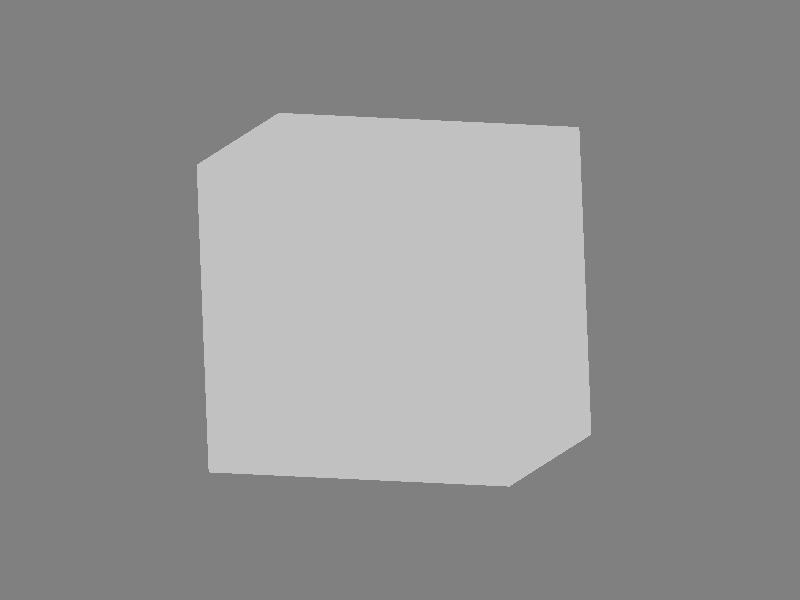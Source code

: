 #include "colors.inc"
#include "shapes.inc"
#include "textures.inc"
#include "glass.inc"

global_settings {
    assumed_gamma 2.2
    max_trace_level 5

    photons {
        count 20000
    }
}

#declare LIGHT_FADING_DIST = 20.0;

background { Gray50 }

light_source {
    < 50,  0, 0> color Gray60
    fade_distance LIGHT_FADING_DIST fade_power 2

    photons {
        reflection off
        refraction on
    }
}

light_source {
    < 40, 20, 20> color Gray60
    fade_distance LIGHT_FADING_DIST fade_power 2

    photons {
        reflection off
        refraction on
    }
}

light_source {
    < 40, -20, 20> color Gray60
    fade_distance LIGHT_FADING_DIST fade_power 2

    photons {
        reflection off
        refraction on
    }
}

light_source {
    < 0, 0, -40> color Gray80
    fade_distance LIGHT_FADING_DIST fade_power 2

    photons {
        reflection off
        refraction on
    }
}

plane {
    y, -30
    pigment { color Gray50 }
    finish { reflection 0.35}
}

//Place the camera
camera {
  orthographic
  sky <0,0,1>
  direction <-1,0,0>   //Don't change this  
  location  <6,2,1.5>  //Change this to move the camera to a different point
  look_at   <0.5,0.5,0.5>    //Change this to aim the camera at a different point
  right <-4/3,0,0>     //Don't change this
  angle 25
}

//Create a box that extends between the 2 specified points

#declare mycube = box {
  <0,0,0>  // one corner position <X1 Y1 Z1>
  <1,1,1>  // other corner position <X2 Y2 Z2>
  
	matrix< 1 , 0, 0,
			  0 , 1, 0,
			  0, -0.04, 1,
			  0 , 0, 0 >

	texture {

		pigment { Gray filter .98 }

		finish {
			phong 1 phong_size 0
			reflection 0.0
		}
	}

	interior {
		ior 1.0
		fade_color Gray
		fade_distance 10
		fade_power 1001
	}		

}

object { 	
	mycube 
}
sphere {
	 	 <0.391340149877,0.489162566883,0.582665288822>,0.05 texture {pigment { color Black } finish { phong 0.8 }} 
	 } 
 
sphere {
	 	 <0.158365036018,0.539747019045,0.339362815814>,0.05 texture {pigment { color Black } finish { phong 0.8 }} 
	 } 
 
sphere {
	 	 <0.867996710197,0.231539577197,0.368249152446>,0.05 texture {pigment { color Black } finish { phong 0.8 }} 
	 } 
 
sphere {
	 	 <0.403326769657,0.822233373915,0.117343650963>,0.05 texture {pigment { color Black } finish { phong 0.8 }} 
	 } 
 
sphere {
	 	 <0.309524910805,0.0998196526694,0.245094971852>,0.05 texture {pigment { color Black } finish { phong 0.8 }} 
	 } 
 
sphere {
	 	 <0.823367105043,0.294385371269,0.519514915453>,0.05 texture {pigment { color Black } finish { phong 0.8 }} 
	 } 
 
sphere {
	 	 <0.516831313265,0.871996398307,0.50076471031>,0.05 texture {pigment { color Black } finish { phong 0.8 }} 
	 } 
 
sphere {
	 	 <0.642976705629,0.429574201082,0.862079807269>,0.05 texture {pigment { color Black } finish { phong 0.8 }} 
	 } 
 
sphere {
	 	 <0.159751739045,0.0988941211,0.754964703923>,0.05 texture {pigment { color Black } finish { phong 0.8 }} 
	 } 
 
sphere {
	 	 <0.124515475705,0.300422415728,0.476040401696>,0.05 texture {pigment { color Black } finish { phong 0.8 }} 
	 } 
 
sphere {
	 	 <0.150118793625,0.651998474745,0.656315157682>,0.05 texture {pigment { color Black } finish { phong 0.8 }} 
	 } 
 
sphere {
	 	 <0.44896879902,0.53614504184,0.727019540617>,0.05 texture {pigment { color Black } finish { phong 0.8 }} 
	 } 
 
sphere {
	 	 <0.633754559011,0.269835622027,0.732980565154>,0.05 texture {pigment { color Black } finish { phong 0.8 }} 
	 } 
 
sphere {
	 	 <0.599269495104,0.52655807726,0.413013621908>,0.05 texture {pigment { color Black } finish { phong 0.8 }} 
	 } 
 
sphere {
	 	 <0.205740053904,0.34065383162,0.213234071709>,0.05 texture {pigment { color Black } finish { phong 0.8 }} 
	 } 
 
sphere {
	 	 <0.906180848374,0.351836365655,0.499530913713>,0.05 texture {pigment { color Black } finish { phong 0.8 }} 
	 } 
 
sphere {
	 	 <0.550954582425,0.152918488221,0.694643910836>,0.05 texture {pigment { color Black } finish { phong 0.8 }} 
	 } 
 
sphere {
	 	 <0.269547680916,0.491698704784,0.164763066597>,0.05 texture {pigment { color Black } finish { phong 0.8 }} 
	 } 
 
sphere {
	 	 <0.756566782548,0.219078783027,0.537350567838>,0.05 texture {pigment { color Black } finish { phong 0.8 }} 
	 } 
 
sphere {
	 	 <0.555988906139,0.080443729007,0.551969406827>,0.05 texture {pigment { color Black } finish { phong 0.8 }} 
	 } 
 
sphere {
	 	 <0.589418954074,0.540959283687,0.472770268856>,0.05 texture {pigment { color Black } finish { phong 0.8 }} 
	 } 
 
sphere {
	 	 <0.228037071046,0.113891092238,0.842626809217>,0.05 texture {pigment { color Black } finish { phong 0.8 }} 
	 } 
 
sphere {
	 	 <0.448984316453,0.193584650734,0.189457578352>,0.05 texture {pigment { color Black } finish { phong 0.8 }} 
	 } 
 
sphere {
	 	 <0.111537697177,0.158017145766,0.818605138317>,0.05 texture {pigment { color Black } finish { phong 0.8 }} 
	 } 
 
sphere {
	 	 <0.574951766947,0.140795554372,0.661248220078>,0.05 texture {pigment { color Black } finish { phong 0.8 }} 
	 } 
 
sphere {
	 	 <0.316469260147,0.641039449553,0.847932132263>,0.05 texture {pigment { color Black } finish { phong 0.8 }} 
	 } 
 
sphere {
	 	 <0.757068755276,0.315568060562,0.717900200249>,0.05 texture {pigment { color Black } finish { phong 0.8 }} 
	 } 
 
sphere {
	 	 <0.702359265821,0.0953328556341,0.190738374979>,0.05 texture {pigment { color Black } finish { phong 0.8 }} 
	 } 
 
sphere {
	 	 <0.145016118237,0.611610884608,0.796848503028>,0.05 texture {pigment { color Black } finish { phong 0.8 }} 
	 } 
 
sphere {
	 	 <0.260887452666,0.187511468795,0.261622745841>,0.05 texture {pigment { color Black } finish { phong 0.8 }} 
	 } 
 
sphere {
	 	 <0.731585473112,0.507400558512,0.400484456411>,0.05 texture {pigment { color Black } finish { phong 0.8 }} 
	 } 
 
sphere {
	 	 <0.514110850249,0.639219526179,0.875795313475>,0.05 texture {pigment { color Black } finish { phong 0.8 }} 
	 } 
 
sphere {
	 	 <0.731250358132,0.475440625279,0.619261675369>,0.05 texture {pigment { color Black } finish { phong 0.8 }} 
	 } 
 
sphere {
	 	 <0.131203815355,0.620984369285,0.436631403601>,0.05 texture {pigment { color Black } finish { phong 0.8 }} 
	 } 
 
sphere {
	 	 <0.870257776271,0.422792206804,0.223344903908>,0.05 texture {pigment { color Black } finish { phong 0.8 }} 
	 } 
 
sphere {
	 	 <0.335082231302,0.140897277781,0.627171965615>,0.05 texture {pigment { color Black } finish { phong 0.8 }} 
	 } 
 
sphere {
	 	 <0.837372074807,0.6757547847,0.709126628068>,0.05 texture {pigment { color Black } finish { phong 0.8 }} 
	 } 
 
sphere {
	 	 <0.133809048008,0.119134125117,0.654187221217>,0.05 texture {pigment { color Black } finish { phong 0.8 }} 
	 } 
 
sphere {
	 	 <0.645345769373,0.510216633004,0.575586644385>,0.05 texture {pigment { color Black } finish { phong 0.8 }} 
	 } 
 
sphere {
	 	 <0.480414071665,0.533994015346,0.327043429624>,0.05 texture {pigment { color Black } finish { phong 0.8 }} 
	 } 
 
sphere {
	 	 <0.538576698475,0.345659161242,0.852301595601>,0.05 texture {pigment { color Black } finish { phong 0.8 }} 
	 } 
 
sphere {
	 	 <0.811363531542,0.87858370715,0.233543049664>,0.05 texture {pigment { color Black } finish { phong 0.8 }} 
	 } 
 
sphere {
	 	 <0.553672973433,0.670813285132,0.420491140853>,0.05 texture {pigment { color Black } finish { phong 0.8 }} 
	 } 
 
sphere {
	 	 <0.607359584411,0.0645294125018,0.657853948107>,0.05 texture {pigment { color Black } finish { phong 0.8 }} 
	 } 
 
sphere {
	 	 <0.651188598023,0.861366284484,0.798528799072>,0.05 texture {pigment { color Black } finish { phong 0.8 }} 
	 } 
 
sphere {
	 	 <0.132448430294,0.819028821471,0.575503155788>,0.05 texture {pigment { color Black } finish { phong 0.8 }} 
	 } 
 
sphere {
	 	 <0.796156925944,0.532903638154,0.500947317411>,0.05 texture {pigment { color Black } finish { phong 0.8 }} 
	 } 
 
sphere {
	 	 <0.825923198268,0.745454137035,0.128484045926>,0.05 texture {pigment { color Black } finish { phong 0.8 }} 
	 } 
 
sphere {
	 	 <0.612597105251,0.544870517542,0.417563356802>,0.05 texture {pigment { color Black } finish { phong 0.8 }} 
	 } 
 
sphere {
	 	 <0.165347321483,0.551227198135,0.679746517266>,0.05 texture {pigment { color Black } finish { phong 0.8 }} 
	 } 
 
sphere {
	 	 <0.298504328958,0.571954954096,0.522140531736>,0.05 texture {pigment { color Black } finish { phong 0.8 }} 
	 } 
 
sphere {
	 	 <0.529599842186,0.583327260307,0.252150042234>,0.05 texture {pigment { color Black } finish { phong 0.8 }} 
	 } 
 
sphere {
	 	 <0.772623575404,0.172819823524,0.267935586762>,0.05 texture {pigment { color Black } finish { phong 0.8 }} 
	 } 
 
sphere {
	 	 <0.857680614974,0.616504569781,0.430477014756>,0.05 texture {pigment { color Black } finish { phong 0.8 }} 
	 } 
 
sphere {
	 	 <0.363989340635,0.871360477477,0.385936410687>,0.05 texture {pigment { color Black } finish { phong 0.8 }} 
	 } 
 
sphere {
	 	 <0.230066683152,0.21225774808,0.880452965601>,0.05 texture {pigment { color Black } finish { phong 0.8 }} 
	 } 
 
sphere {
	 	 <0.479733301692,0.382446958973,0.179498590929>,0.05 texture {pigment { color Black } finish { phong 0.8 }} 
	 } 
 
sphere {
	 	 <0.647658133199,0.628795758916,0.526987833>,0.05 texture {pigment { color Black } finish { phong 0.8 }} 
	 } 
 
sphere {
	 	 <0.457335728457,0.656460064461,0.716779300034>,0.05 texture {pigment { color Black } finish { phong 0.8 }} 
	 } 
 
sphere {
	 	 <0.391045439849,0.303014579165,0.604436499482>,0.05 texture {pigment { color Black } finish { phong 0.8 }} 
	 } 
 
